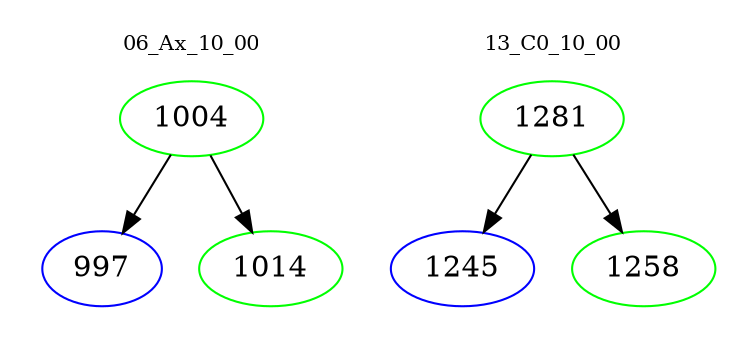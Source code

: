 digraph{
subgraph cluster_0 {
color = white
label = "06_Ax_10_00";
fontsize=10;
T0_1004 [label="1004", color="green"]
T0_1004 -> T0_997 [color="black"]
T0_997 [label="997", color="blue"]
T0_1004 -> T0_1014 [color="black"]
T0_1014 [label="1014", color="green"]
}
subgraph cluster_1 {
color = white
label = "13_C0_10_00";
fontsize=10;
T1_1281 [label="1281", color="green"]
T1_1281 -> T1_1245 [color="black"]
T1_1245 [label="1245", color="blue"]
T1_1281 -> T1_1258 [color="black"]
T1_1258 [label="1258", color="green"]
}
}
